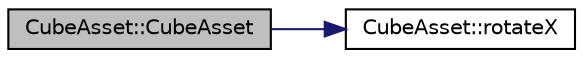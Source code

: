 digraph "CubeAsset::CubeAsset"
{
  edge [fontname="Helvetica",fontsize="10",labelfontname="Helvetica",labelfontsize="10"];
  node [fontname="Helvetica",fontsize="10",shape=record];
  rankdir="LR";
  Node1 [label="CubeAsset::CubeAsset",height=0.2,width=0.4,color="black", fillcolor="grey75", style="filled", fontcolor="black"];
  Node1 -> Node2 [color="midnightblue",fontsize="10",style="solid",fontname="Helvetica"];
  Node2 [label="CubeAsset::rotateX",height=0.2,width=0.4,color="black", fillcolor="white", style="filled",URL="$class_cube_asset.html#ad3bd98dd1b0a34b3dc4234913e41c3e5"];
}
